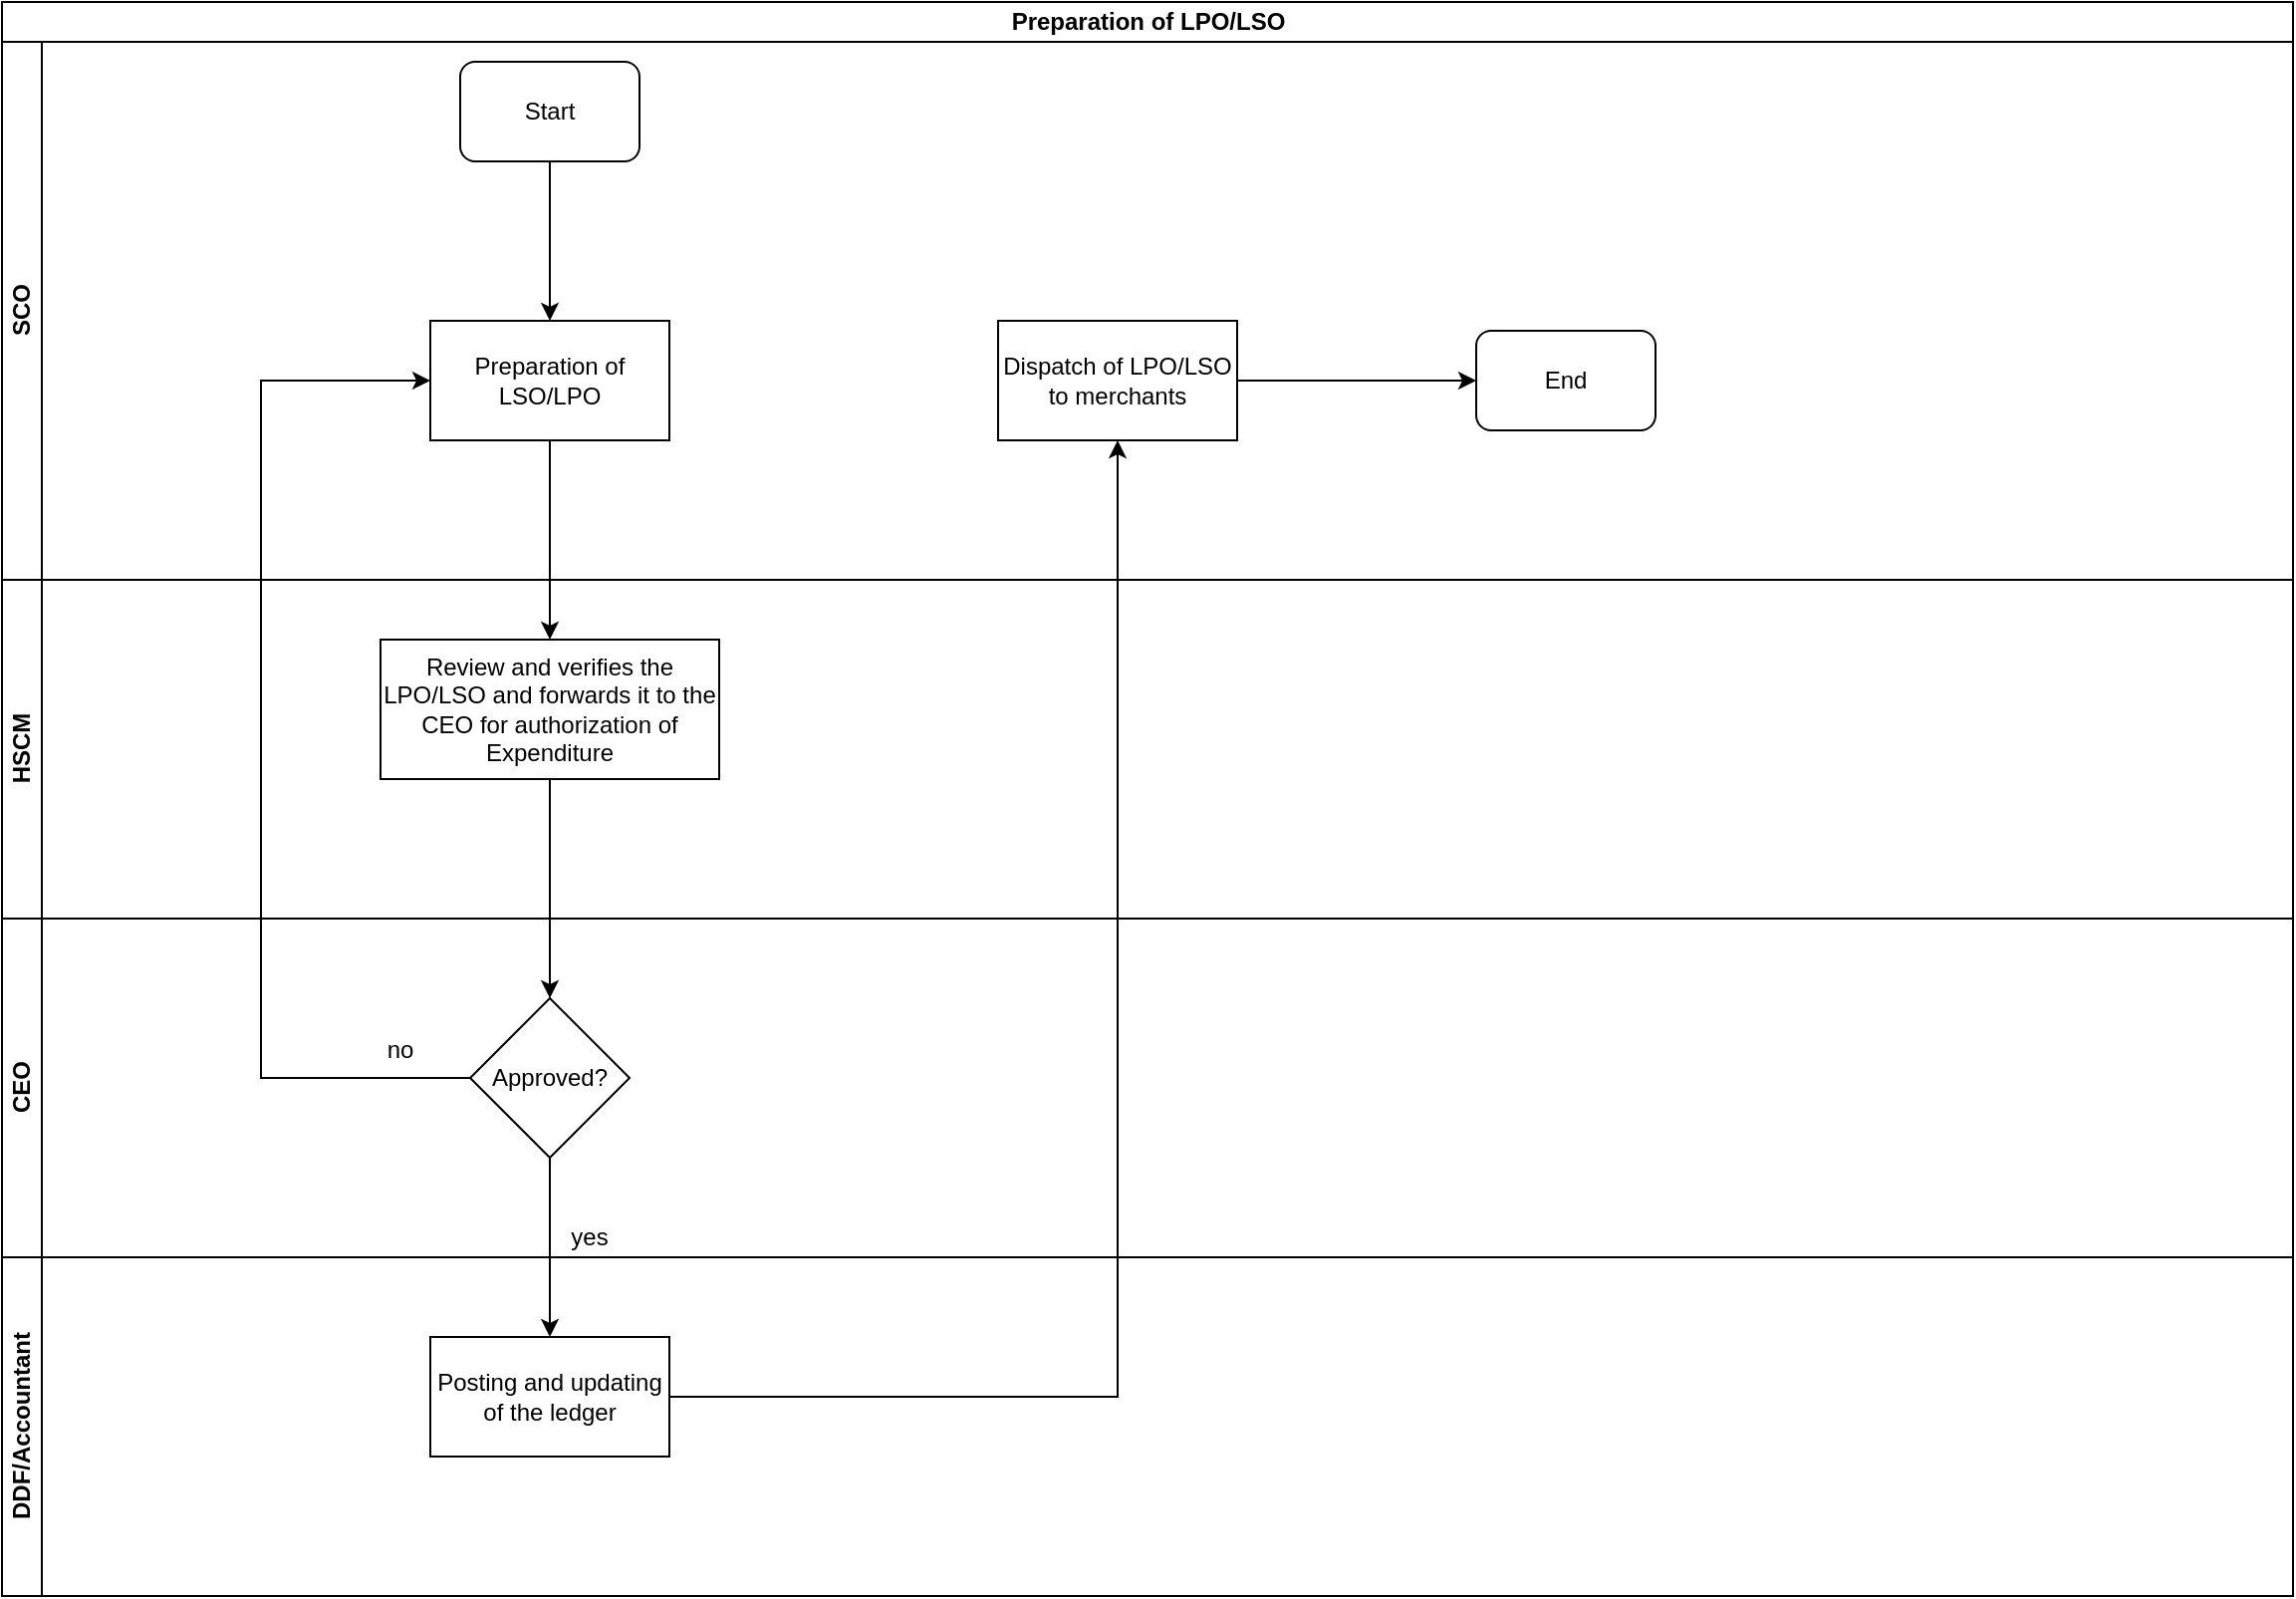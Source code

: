 <mxfile version="14.0.0" type="github">
  <diagram id="hlPL0Bq8MXGjqF8pz6ak" name="Page-1">
    <mxGraphModel dx="1038" dy="547" grid="1" gridSize="10" guides="1" tooltips="1" connect="1" arrows="1" fold="1" page="1" pageScale="1" pageWidth="1169" pageHeight="827" math="0" shadow="0">
      <root>
        <mxCell id="0" />
        <mxCell id="1" parent="0" />
        <mxCell id="4R2nqGt3JkrkRLi6oZFs-1" value="Preparation of LPO/LSO" style="swimlane;html=1;childLayout=stackLayout;resizeParent=1;resizeParentMax=0;horizontal=1;startSize=20;horizontalStack=0;" vertex="1" parent="1">
          <mxGeometry x="10" y="10" width="1150" height="800" as="geometry" />
        </mxCell>
        <mxCell id="4R2nqGt3JkrkRLi6oZFs-2" value="SCO" style="swimlane;html=1;startSize=20;horizontal=0;" vertex="1" parent="4R2nqGt3JkrkRLi6oZFs-1">
          <mxGeometry y="20" width="1150" height="270" as="geometry" />
        </mxCell>
        <mxCell id="4R2nqGt3JkrkRLi6oZFs-6" value="Start" style="rounded=1;whiteSpace=wrap;html=1;" vertex="1" parent="4R2nqGt3JkrkRLi6oZFs-2">
          <mxGeometry x="230" y="10" width="90" height="50" as="geometry" />
        </mxCell>
        <mxCell id="4R2nqGt3JkrkRLi6oZFs-9" value="Preparation of LSO/LPO" style="rounded=0;whiteSpace=wrap;html=1;" vertex="1" parent="4R2nqGt3JkrkRLi6oZFs-2">
          <mxGeometry x="215" y="140" width="120" height="60" as="geometry" />
        </mxCell>
        <mxCell id="4R2nqGt3JkrkRLi6oZFs-8" value="" style="edgeStyle=orthogonalEdgeStyle;rounded=0;orthogonalLoop=1;jettySize=auto;html=1;entryX=0.5;entryY=0;entryDx=0;entryDy=0;" edge="1" parent="4R2nqGt3JkrkRLi6oZFs-2" source="4R2nqGt3JkrkRLi6oZFs-6" target="4R2nqGt3JkrkRLi6oZFs-9">
          <mxGeometry relative="1" as="geometry">
            <mxPoint x="275" y="140" as="targetPoint" />
          </mxGeometry>
        </mxCell>
        <mxCell id="4R2nqGt3JkrkRLi6oZFs-22" value="Dispatch of LPO/LSO to merchants" style="whiteSpace=wrap;html=1;rounded=0;" vertex="1" parent="4R2nqGt3JkrkRLi6oZFs-2">
          <mxGeometry x="500" y="140" width="120" height="60" as="geometry" />
        </mxCell>
        <mxCell id="4R2nqGt3JkrkRLi6oZFs-26" value="End" style="rounded=1;whiteSpace=wrap;html=1;" vertex="1" parent="4R2nqGt3JkrkRLi6oZFs-2">
          <mxGeometry x="740" y="145" width="90" height="50" as="geometry" />
        </mxCell>
        <mxCell id="4R2nqGt3JkrkRLi6oZFs-25" value="" style="edgeStyle=orthogonalEdgeStyle;rounded=0;orthogonalLoop=1;jettySize=auto;html=1;" edge="1" parent="4R2nqGt3JkrkRLi6oZFs-2" source="4R2nqGt3JkrkRLi6oZFs-22" target="4R2nqGt3JkrkRLi6oZFs-26">
          <mxGeometry relative="1" as="geometry">
            <mxPoint x="700" y="170" as="targetPoint" />
          </mxGeometry>
        </mxCell>
        <mxCell id="4R2nqGt3JkrkRLi6oZFs-3" value="HSCM" style="swimlane;html=1;startSize=20;horizontal=0;" vertex="1" parent="4R2nqGt3JkrkRLi6oZFs-1">
          <mxGeometry y="290" width="1150" height="170" as="geometry" />
        </mxCell>
        <mxCell id="4R2nqGt3JkrkRLi6oZFs-10" value="Review and verifies the LPO/LSO and forwards it to the CEO for authorization of Expenditure" style="whiteSpace=wrap;html=1;rounded=0;" vertex="1" parent="4R2nqGt3JkrkRLi6oZFs-3">
          <mxGeometry x="190" y="30" width="170" height="70" as="geometry" />
        </mxCell>
        <mxCell id="4R2nqGt3JkrkRLi6oZFs-4" value="CEO" style="swimlane;html=1;startSize=20;horizontal=0;" vertex="1" parent="4R2nqGt3JkrkRLi6oZFs-1">
          <mxGeometry y="460" width="1150" height="170" as="geometry" />
        </mxCell>
        <mxCell id="4R2nqGt3JkrkRLi6oZFs-12" value="Approved?" style="rhombus;whiteSpace=wrap;html=1;rounded=0;" vertex="1" parent="4R2nqGt3JkrkRLi6oZFs-4">
          <mxGeometry x="235" y="40" width="80" height="80" as="geometry" />
        </mxCell>
        <mxCell id="4R2nqGt3JkrkRLi6oZFs-18" value="yes" style="text;html=1;strokeColor=none;fillColor=none;align=center;verticalAlign=middle;whiteSpace=wrap;rounded=0;" vertex="1" parent="4R2nqGt3JkrkRLi6oZFs-4">
          <mxGeometry x="275" y="150" width="40" height="20" as="geometry" />
        </mxCell>
        <mxCell id="4R2nqGt3JkrkRLi6oZFs-11" value="" style="edgeStyle=orthogonalEdgeStyle;rounded=0;orthogonalLoop=1;jettySize=auto;html=1;" edge="1" parent="4R2nqGt3JkrkRLi6oZFs-1" source="4R2nqGt3JkrkRLi6oZFs-9" target="4R2nqGt3JkrkRLi6oZFs-10">
          <mxGeometry relative="1" as="geometry" />
        </mxCell>
        <mxCell id="4R2nqGt3JkrkRLi6oZFs-13" value="" style="edgeStyle=orthogonalEdgeStyle;rounded=0;orthogonalLoop=1;jettySize=auto;html=1;" edge="1" parent="4R2nqGt3JkrkRLi6oZFs-1" source="4R2nqGt3JkrkRLi6oZFs-10" target="4R2nqGt3JkrkRLi6oZFs-12">
          <mxGeometry relative="1" as="geometry" />
        </mxCell>
        <mxCell id="4R2nqGt3JkrkRLi6oZFs-14" value="DDF/Accountant" style="swimlane;html=1;startSize=20;horizontal=0;" vertex="1" parent="4R2nqGt3JkrkRLi6oZFs-1">
          <mxGeometry y="630" width="1150" height="170" as="geometry" />
        </mxCell>
        <mxCell id="4R2nqGt3JkrkRLi6oZFs-16" value="Posting and updating of the ledger" style="whiteSpace=wrap;html=1;rounded=0;" vertex="1" parent="4R2nqGt3JkrkRLi6oZFs-14">
          <mxGeometry x="215" y="40" width="120" height="60" as="geometry" />
        </mxCell>
        <mxCell id="4R2nqGt3JkrkRLi6oZFs-17" value="" style="edgeStyle=orthogonalEdgeStyle;rounded=0;orthogonalLoop=1;jettySize=auto;html=1;" edge="1" parent="4R2nqGt3JkrkRLi6oZFs-1" source="4R2nqGt3JkrkRLi6oZFs-12" target="4R2nqGt3JkrkRLi6oZFs-16">
          <mxGeometry relative="1" as="geometry" />
        </mxCell>
        <mxCell id="4R2nqGt3JkrkRLi6oZFs-20" value="" style="edgeStyle=orthogonalEdgeStyle;rounded=0;orthogonalLoop=1;jettySize=auto;html=1;entryX=0;entryY=0.5;entryDx=0;entryDy=0;" edge="1" parent="4R2nqGt3JkrkRLi6oZFs-1" source="4R2nqGt3JkrkRLi6oZFs-12" target="4R2nqGt3JkrkRLi6oZFs-9">
          <mxGeometry relative="1" as="geometry">
            <mxPoint x="175" y="540" as="targetPoint" />
            <Array as="points">
              <mxPoint x="130" y="540" />
              <mxPoint x="130" y="190" />
            </Array>
          </mxGeometry>
        </mxCell>
        <mxCell id="4R2nqGt3JkrkRLi6oZFs-23" value="" style="edgeStyle=orthogonalEdgeStyle;rounded=0;orthogonalLoop=1;jettySize=auto;html=1;" edge="1" parent="4R2nqGt3JkrkRLi6oZFs-1" source="4R2nqGt3JkrkRLi6oZFs-16" target="4R2nqGt3JkrkRLi6oZFs-22">
          <mxGeometry relative="1" as="geometry" />
        </mxCell>
        <mxCell id="4R2nqGt3JkrkRLi6oZFs-21" value="no" style="text;html=1;strokeColor=none;fillColor=none;align=center;verticalAlign=middle;whiteSpace=wrap;rounded=0;" vertex="1" parent="1">
          <mxGeometry x="190" y="526" width="40" height="20" as="geometry" />
        </mxCell>
      </root>
    </mxGraphModel>
  </diagram>
</mxfile>
